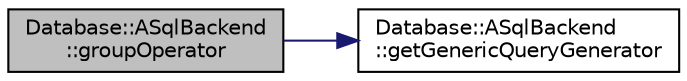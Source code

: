 digraph "Database::ASqlBackend::groupOperator"
{
 // LATEX_PDF_SIZE
  edge [fontname="Helvetica",fontsize="10",labelfontname="Helvetica",labelfontsize="10"];
  node [fontname="Helvetica",fontsize="10",shape=record];
  rankdir="LR";
  Node1 [label="Database::ASqlBackend\l::groupOperator",height=0.2,width=0.4,color="black", fillcolor="grey75", style="filled", fontcolor="black",tooltip="get group operator"];
  Node1 -> Node2 [color="midnightblue",fontsize="10",style="solid",fontname="Helvetica"];
  Node2 [label="Database::ASqlBackend\l::getGenericQueryGenerator",height=0.2,width=0.4,color="black", fillcolor="white", style="filled",URL="$class_database_1_1_a_sql_backend.html#a4e4fcafe2fdf14da98c699055d4fb1c3",tooltip="IGenericSqlQueryGenerator accessor."];
}
